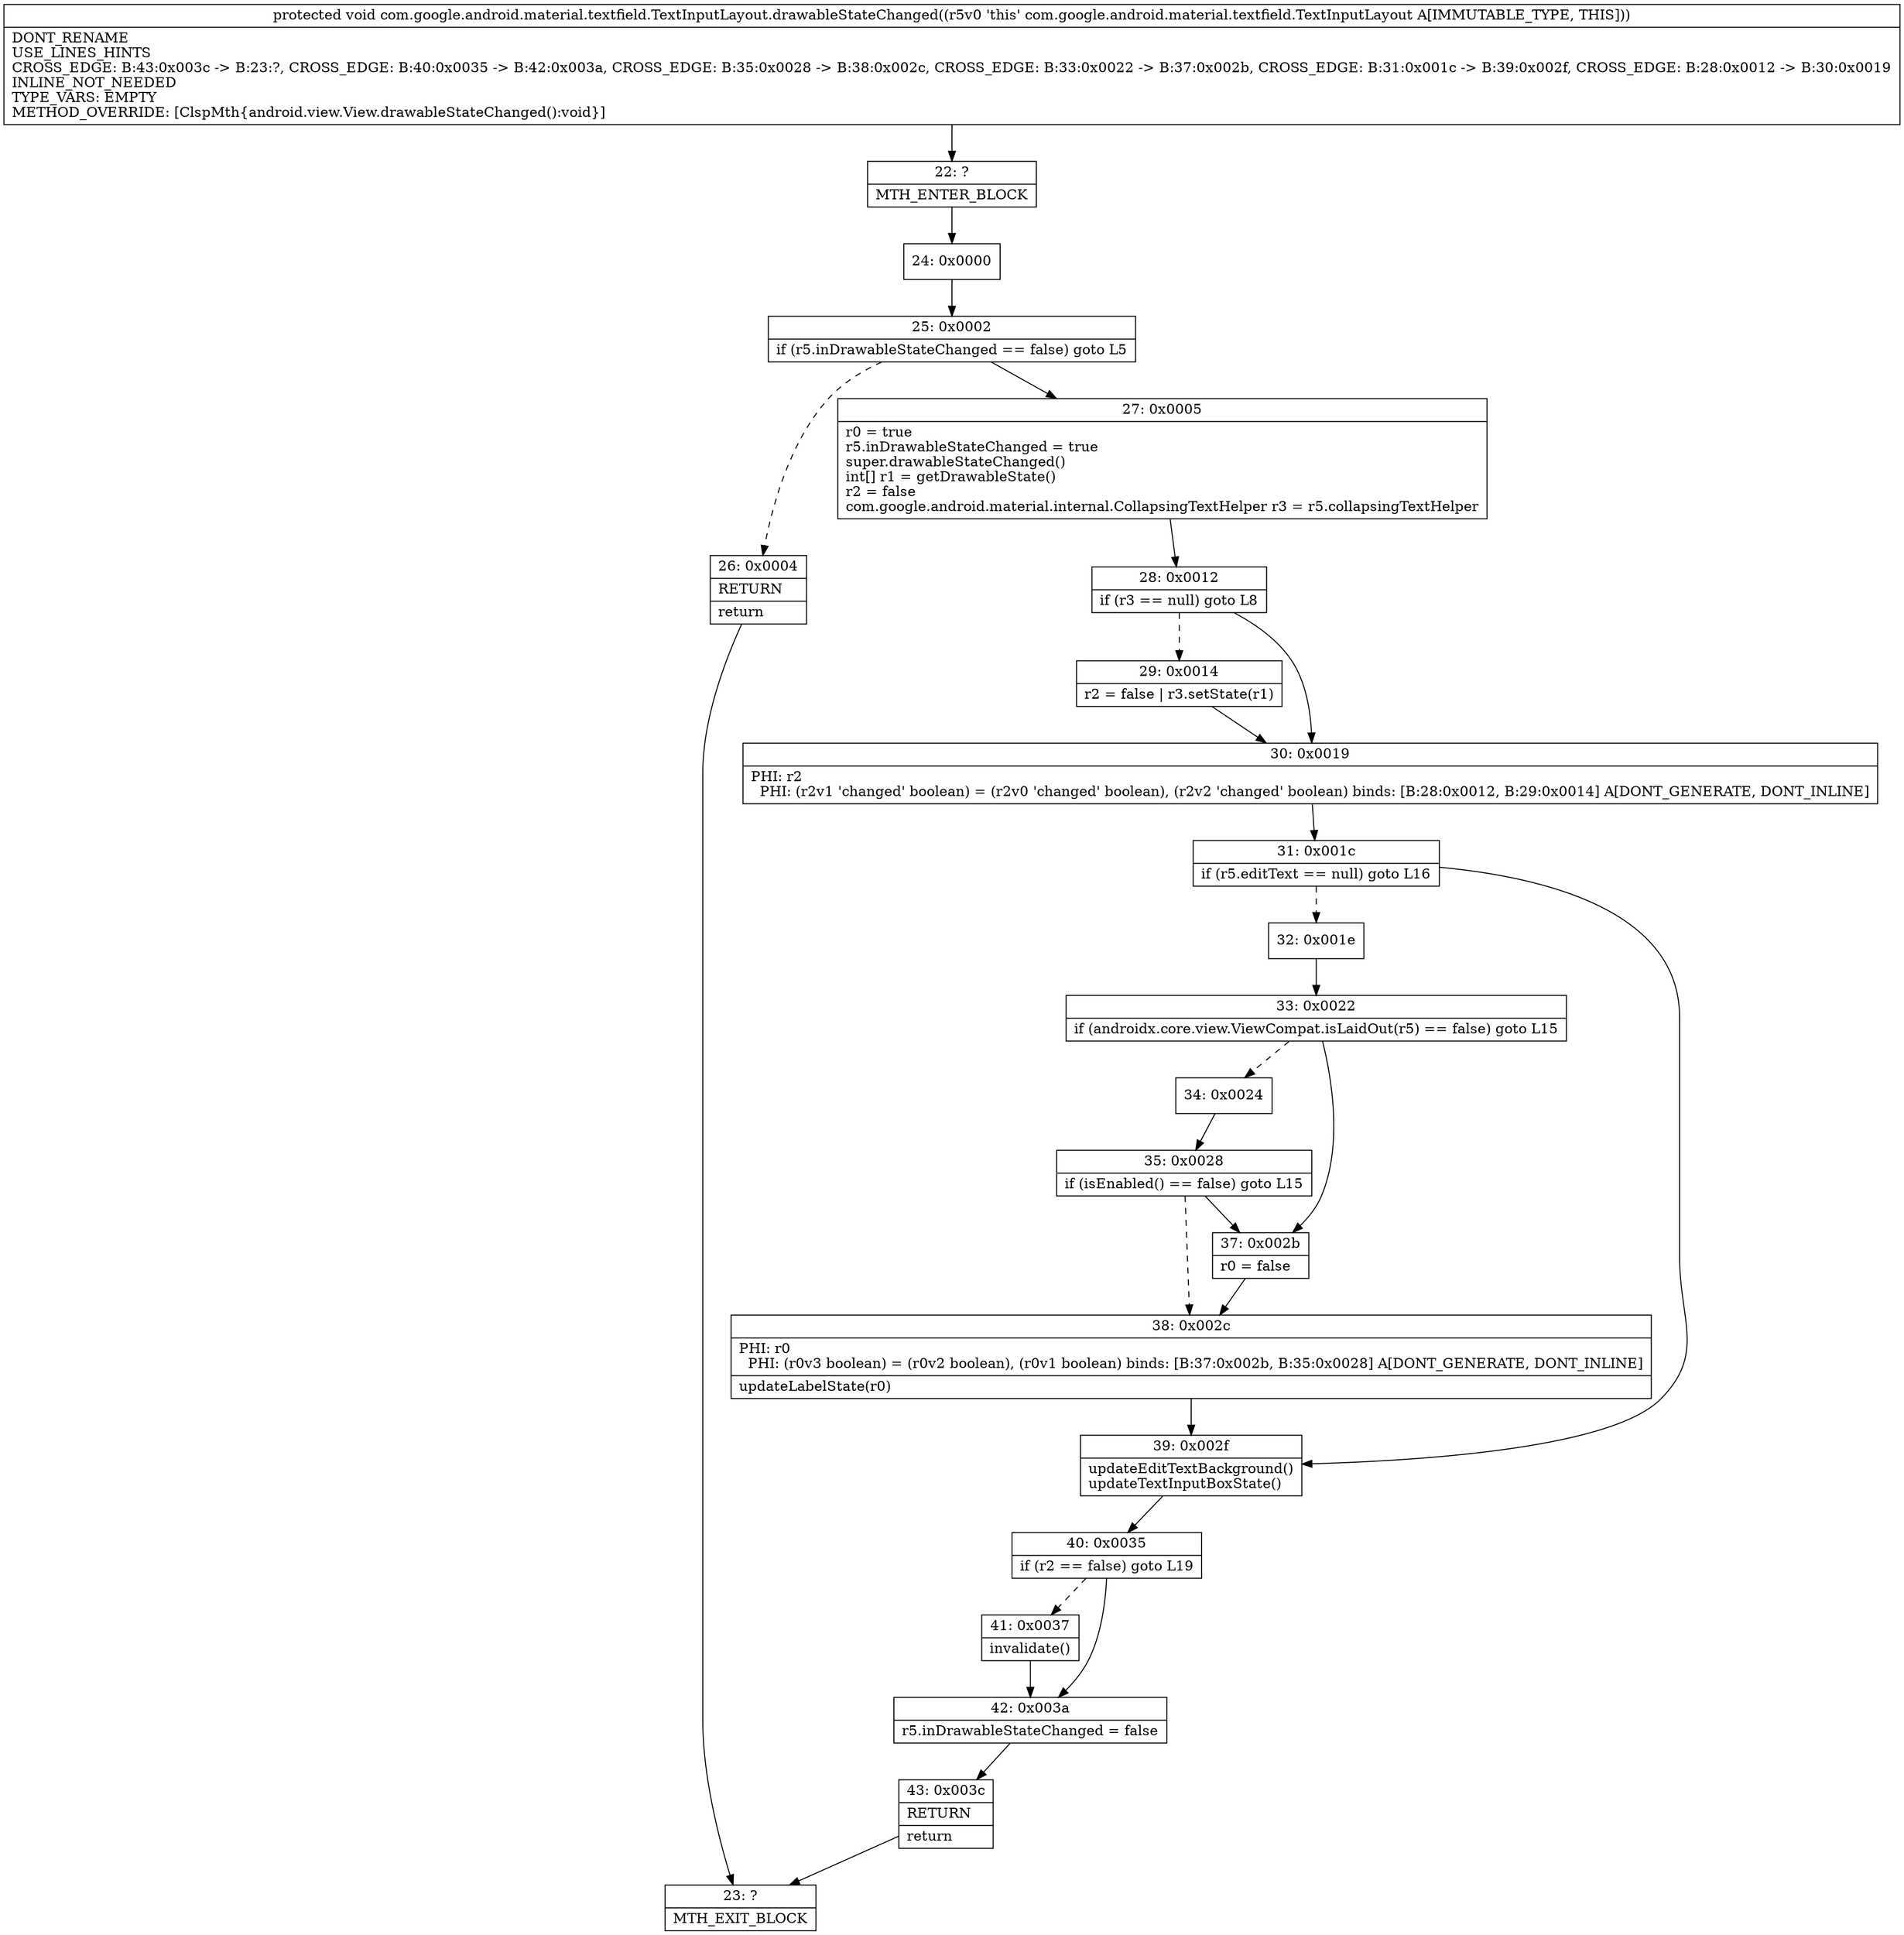 digraph "CFG forcom.google.android.material.textfield.TextInputLayout.drawableStateChanged()V" {
Node_22 [shape=record,label="{22\:\ ?|MTH_ENTER_BLOCK\l}"];
Node_24 [shape=record,label="{24\:\ 0x0000}"];
Node_25 [shape=record,label="{25\:\ 0x0002|if (r5.inDrawableStateChanged == false) goto L5\l}"];
Node_26 [shape=record,label="{26\:\ 0x0004|RETURN\l|return\l}"];
Node_23 [shape=record,label="{23\:\ ?|MTH_EXIT_BLOCK\l}"];
Node_27 [shape=record,label="{27\:\ 0x0005|r0 = true\lr5.inDrawableStateChanged = true\lsuper.drawableStateChanged()\lint[] r1 = getDrawableState()\lr2 = false\lcom.google.android.material.internal.CollapsingTextHelper r3 = r5.collapsingTextHelper\l}"];
Node_28 [shape=record,label="{28\:\ 0x0012|if (r3 == null) goto L8\l}"];
Node_29 [shape=record,label="{29\:\ 0x0014|r2 = false \| r3.setState(r1)\l}"];
Node_30 [shape=record,label="{30\:\ 0x0019|PHI: r2 \l  PHI: (r2v1 'changed' boolean) = (r2v0 'changed' boolean), (r2v2 'changed' boolean) binds: [B:28:0x0012, B:29:0x0014] A[DONT_GENERATE, DONT_INLINE]\l}"];
Node_31 [shape=record,label="{31\:\ 0x001c|if (r5.editText == null) goto L16\l}"];
Node_32 [shape=record,label="{32\:\ 0x001e}"];
Node_33 [shape=record,label="{33\:\ 0x0022|if (androidx.core.view.ViewCompat.isLaidOut(r5) == false) goto L15\l}"];
Node_34 [shape=record,label="{34\:\ 0x0024}"];
Node_35 [shape=record,label="{35\:\ 0x0028|if (isEnabled() == false) goto L15\l}"];
Node_38 [shape=record,label="{38\:\ 0x002c|PHI: r0 \l  PHI: (r0v3 boolean) = (r0v2 boolean), (r0v1 boolean) binds: [B:37:0x002b, B:35:0x0028] A[DONT_GENERATE, DONT_INLINE]\l|updateLabelState(r0)\l}"];
Node_37 [shape=record,label="{37\:\ 0x002b|r0 = false\l}"];
Node_39 [shape=record,label="{39\:\ 0x002f|updateEditTextBackground()\lupdateTextInputBoxState()\l}"];
Node_40 [shape=record,label="{40\:\ 0x0035|if (r2 == false) goto L19\l}"];
Node_41 [shape=record,label="{41\:\ 0x0037|invalidate()\l}"];
Node_42 [shape=record,label="{42\:\ 0x003a|r5.inDrawableStateChanged = false\l}"];
Node_43 [shape=record,label="{43\:\ 0x003c|RETURN\l|return\l}"];
MethodNode[shape=record,label="{protected void com.google.android.material.textfield.TextInputLayout.drawableStateChanged((r5v0 'this' com.google.android.material.textfield.TextInputLayout A[IMMUTABLE_TYPE, THIS]))  | DONT_RENAME\lUSE_LINES_HINTS\lCROSS_EDGE: B:43:0x003c \-\> B:23:?, CROSS_EDGE: B:40:0x0035 \-\> B:42:0x003a, CROSS_EDGE: B:35:0x0028 \-\> B:38:0x002c, CROSS_EDGE: B:33:0x0022 \-\> B:37:0x002b, CROSS_EDGE: B:31:0x001c \-\> B:39:0x002f, CROSS_EDGE: B:28:0x0012 \-\> B:30:0x0019\lINLINE_NOT_NEEDED\lTYPE_VARS: EMPTY\lMETHOD_OVERRIDE: [ClspMth\{android.view.View.drawableStateChanged():void\}]\l}"];
MethodNode -> Node_22;Node_22 -> Node_24;
Node_24 -> Node_25;
Node_25 -> Node_26[style=dashed];
Node_25 -> Node_27;
Node_26 -> Node_23;
Node_27 -> Node_28;
Node_28 -> Node_29[style=dashed];
Node_28 -> Node_30;
Node_29 -> Node_30;
Node_30 -> Node_31;
Node_31 -> Node_32[style=dashed];
Node_31 -> Node_39;
Node_32 -> Node_33;
Node_33 -> Node_34[style=dashed];
Node_33 -> Node_37;
Node_34 -> Node_35;
Node_35 -> Node_37;
Node_35 -> Node_38[style=dashed];
Node_38 -> Node_39;
Node_37 -> Node_38;
Node_39 -> Node_40;
Node_40 -> Node_41[style=dashed];
Node_40 -> Node_42;
Node_41 -> Node_42;
Node_42 -> Node_43;
Node_43 -> Node_23;
}

